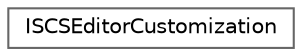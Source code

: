 digraph "Graphical Class Hierarchy"
{
 // INTERACTIVE_SVG=YES
 // LATEX_PDF_SIZE
  bgcolor="transparent";
  edge [fontname=Helvetica,fontsize=10,labelfontname=Helvetica,labelfontsize=10];
  node [fontname=Helvetica,fontsize=10,shape=box,height=0.2,width=0.4];
  rankdir="LR";
  Node0 [id="Node000000",label="ISCSEditorCustomization",height=0.2,width=0.4,color="grey40", fillcolor="white", style="filled",URL="$d1/d47/classISCSEditorCustomization.html",tooltip="Customization class that allows per-component type handling of various SCS editor functionality."];
}
